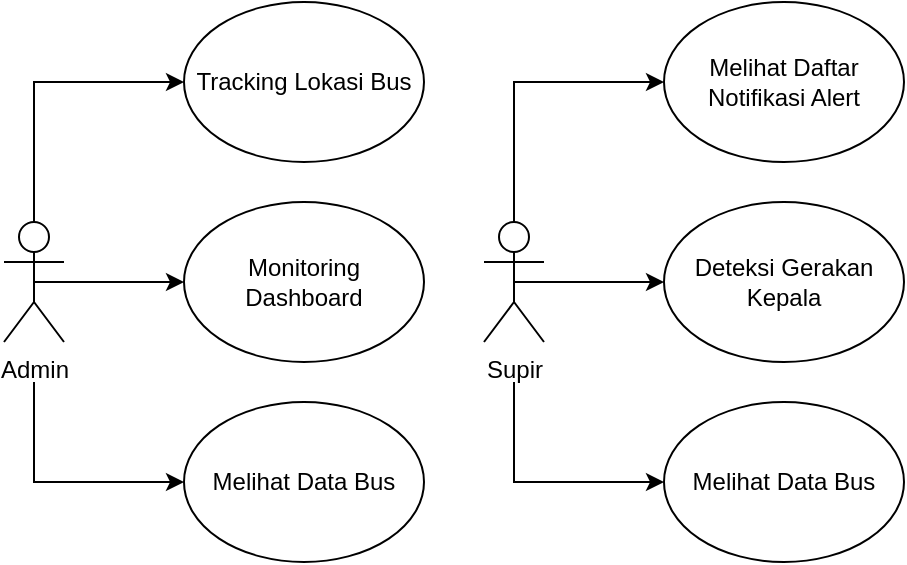 <mxfile version="24.0.7" type="github">
  <diagram name="Page-1" id="smKnWHRz4qsbSOYvm4Vb">
    <mxGraphModel dx="880" dy="468" grid="1" gridSize="10" guides="1" tooltips="1" connect="1" arrows="1" fold="1" page="1" pageScale="1" pageWidth="850" pageHeight="1100" math="0" shadow="0">
      <root>
        <mxCell id="0" />
        <mxCell id="1" parent="0" />
        <mxCell id="SckOknjRR2yDQohT69vz-1" value="Admin" style="shape=umlActor;verticalLabelPosition=bottom;verticalAlign=top;html=1;outlineConnect=0;" vertex="1" parent="1">
          <mxGeometry x="150" y="210" width="30" height="60" as="geometry" />
        </mxCell>
        <mxCell id="SckOknjRR2yDQohT69vz-3" value="Tracking Lokasi Bus" style="ellipse;whiteSpace=wrap;html=1;" vertex="1" parent="1">
          <mxGeometry x="240" y="100" width="120" height="80" as="geometry" />
        </mxCell>
        <mxCell id="SckOknjRR2yDQohT69vz-5" value="" style="endArrow=classic;html=1;rounded=0;" edge="1" parent="1" target="SckOknjRR2yDQohT69vz-3">
          <mxGeometry width="50" height="50" relative="1" as="geometry">
            <mxPoint x="165" y="210" as="sourcePoint" />
            <mxPoint x="450" y="220" as="targetPoint" />
            <Array as="points">
              <mxPoint x="165" y="140" />
            </Array>
          </mxGeometry>
        </mxCell>
        <mxCell id="SckOknjRR2yDQohT69vz-6" value="Monitoring Dashboard" style="ellipse;whiteSpace=wrap;html=1;" vertex="1" parent="1">
          <mxGeometry x="240" y="200" width="120" height="80" as="geometry" />
        </mxCell>
        <mxCell id="SckOknjRR2yDQohT69vz-7" value="Melihat Data Bus" style="ellipse;whiteSpace=wrap;html=1;" vertex="1" parent="1">
          <mxGeometry x="240" y="300" width="120" height="80" as="geometry" />
        </mxCell>
        <mxCell id="SckOknjRR2yDQohT69vz-8" value="" style="endArrow=classic;html=1;rounded=0;exitX=0.5;exitY=0.5;exitDx=0;exitDy=0;exitPerimeter=0;entryX=0;entryY=0.5;entryDx=0;entryDy=0;" edge="1" parent="1" source="SckOknjRR2yDQohT69vz-1" target="SckOknjRR2yDQohT69vz-6">
          <mxGeometry width="50" height="50" relative="1" as="geometry">
            <mxPoint x="175" y="250" as="sourcePoint" />
            <mxPoint x="296" y="177" as="targetPoint" />
          </mxGeometry>
        </mxCell>
        <mxCell id="SckOknjRR2yDQohT69vz-10" value="" style="endArrow=classic;html=1;rounded=0;" edge="1" parent="1" target="SckOknjRR2yDQohT69vz-7">
          <mxGeometry width="50" height="50" relative="1" as="geometry">
            <mxPoint x="165" y="290" as="sourcePoint" />
            <mxPoint x="280" y="250" as="targetPoint" />
            <Array as="points">
              <mxPoint x="165" y="340" />
            </Array>
          </mxGeometry>
        </mxCell>
        <mxCell id="SckOknjRR2yDQohT69vz-11" value="Supir" style="shape=umlActor;verticalLabelPosition=bottom;verticalAlign=top;html=1;outlineConnect=0;" vertex="1" parent="1">
          <mxGeometry x="390" y="210" width="30" height="60" as="geometry" />
        </mxCell>
        <mxCell id="SckOknjRR2yDQohT69vz-12" value="Melihat Daftar Notifikasi Alert" style="ellipse;whiteSpace=wrap;html=1;" vertex="1" parent="1">
          <mxGeometry x="480" y="100" width="120" height="80" as="geometry" />
        </mxCell>
        <mxCell id="SckOknjRR2yDQohT69vz-13" value="" style="endArrow=classic;html=1;rounded=0;" edge="1" parent="1" target="SckOknjRR2yDQohT69vz-12">
          <mxGeometry width="50" height="50" relative="1" as="geometry">
            <mxPoint x="405" y="210" as="sourcePoint" />
            <mxPoint x="690" y="220" as="targetPoint" />
            <Array as="points">
              <mxPoint x="405" y="140" />
            </Array>
          </mxGeometry>
        </mxCell>
        <mxCell id="SckOknjRR2yDQohT69vz-14" value="Deteksi Gerakan Kepala" style="ellipse;whiteSpace=wrap;html=1;" vertex="1" parent="1">
          <mxGeometry x="480" y="200" width="120" height="80" as="geometry" />
        </mxCell>
        <mxCell id="SckOknjRR2yDQohT69vz-15" value="Melihat Data Bus" style="ellipse;whiteSpace=wrap;html=1;" vertex="1" parent="1">
          <mxGeometry x="480" y="300" width="120" height="80" as="geometry" />
        </mxCell>
        <mxCell id="SckOknjRR2yDQohT69vz-16" value="" style="endArrow=classic;html=1;rounded=0;exitX=0.5;exitY=0.5;exitDx=0;exitDy=0;exitPerimeter=0;entryX=0;entryY=0.5;entryDx=0;entryDy=0;" edge="1" parent="1" source="SckOknjRR2yDQohT69vz-11" target="SckOknjRR2yDQohT69vz-14">
          <mxGeometry width="50" height="50" relative="1" as="geometry">
            <mxPoint x="415" y="250" as="sourcePoint" />
            <mxPoint x="536" y="177" as="targetPoint" />
          </mxGeometry>
        </mxCell>
        <mxCell id="SckOknjRR2yDQohT69vz-17" value="" style="endArrow=classic;html=1;rounded=0;" edge="1" parent="1" target="SckOknjRR2yDQohT69vz-15">
          <mxGeometry width="50" height="50" relative="1" as="geometry">
            <mxPoint x="405" y="290" as="sourcePoint" />
            <mxPoint x="520" y="250" as="targetPoint" />
            <Array as="points">
              <mxPoint x="405" y="340" />
            </Array>
          </mxGeometry>
        </mxCell>
      </root>
    </mxGraphModel>
  </diagram>
</mxfile>
